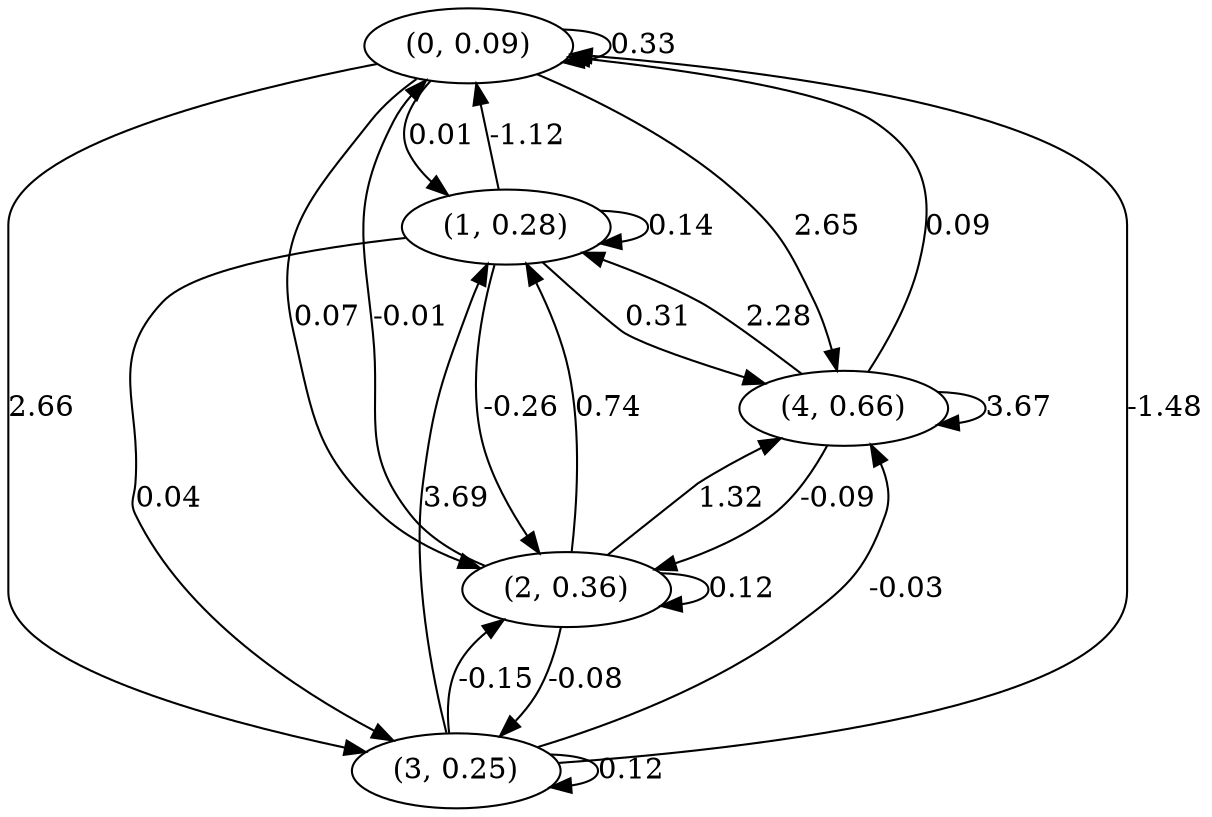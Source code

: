 digraph {
    0 [ label = "(0, 0.09)" ]
    1 [ label = "(1, 0.28)" ]
    2 [ label = "(2, 0.36)" ]
    3 [ label = "(3, 0.25)" ]
    4 [ label = "(4, 0.66)" ]
    0 -> 0 [ label = "0.33" ]
    1 -> 1 [ label = "0.14" ]
    2 -> 2 [ label = "0.12" ]
    3 -> 3 [ label = "0.12" ]
    4 -> 4 [ label = "3.67" ]
    1 -> 0 [ label = "-1.12" ]
    2 -> 0 [ label = "-0.01" ]
    3 -> 0 [ label = "-1.48" ]
    4 -> 0 [ label = "0.09" ]
    0 -> 1 [ label = "0.01" ]
    2 -> 1 [ label = "0.74" ]
    3 -> 1 [ label = "3.69" ]
    4 -> 1 [ label = "2.28" ]
    0 -> 2 [ label = "0.07" ]
    1 -> 2 [ label = "-0.26" ]
    3 -> 2 [ label = "-0.15" ]
    4 -> 2 [ label = "-0.09" ]
    0 -> 3 [ label = "2.66" ]
    1 -> 3 [ label = "0.04" ]
    2 -> 3 [ label = "-0.08" ]
    0 -> 4 [ label = "2.65" ]
    1 -> 4 [ label = "0.31" ]
    2 -> 4 [ label = "1.32" ]
    3 -> 4 [ label = "-0.03" ]
}

